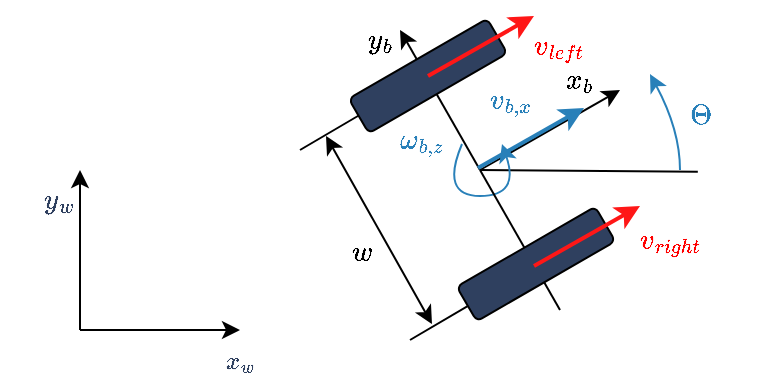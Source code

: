 <mxfile version="22.1.16" type="device">
  <diagram name="Page-1" id="2wCjeB2BCqXbrsJG6yFQ">
    <mxGraphModel dx="667" dy="460" grid="1" gridSize="10" guides="1" tooltips="1" connect="1" arrows="1" fold="1" page="1" pageScale="1" pageWidth="850" pageHeight="1100" math="1" shadow="0">
      <root>
        <mxCell id="0" />
        <mxCell id="1" parent="0" />
        <mxCell id="q5q8uRjG3jJ6PqbUAPb0-1" value="" style="endArrow=classic;html=1;rounded=0;" parent="1" edge="1">
          <mxGeometry width="50" height="50" relative="1" as="geometry">
            <mxPoint x="160" y="440" as="sourcePoint" />
            <mxPoint x="160" y="360" as="targetPoint" />
          </mxGeometry>
        </mxCell>
        <mxCell id="q5q8uRjG3jJ6PqbUAPb0-2" value="" style="endArrow=classic;html=1;rounded=0;" parent="1" edge="1">
          <mxGeometry width="50" height="50" relative="1" as="geometry">
            <mxPoint x="160" y="440" as="sourcePoint" />
            <mxPoint x="240" y="440" as="targetPoint" />
          </mxGeometry>
        </mxCell>
        <mxCell id="q5q8uRjG3jJ6PqbUAPb0-3" value="$$y_w$$" style="text;html=1;strokeColor=none;fillColor=none;align=center;verticalAlign=middle;whiteSpace=wrap;rounded=0;fontColor=#2F405F;" parent="1" vertex="1">
          <mxGeometry x="120" y="360" width="60" height="30" as="geometry" />
        </mxCell>
        <mxCell id="q5q8uRjG3jJ6PqbUAPb0-4" value="$$x_w$$" style="text;html=1;strokeColor=none;fillColor=none;align=center;verticalAlign=middle;whiteSpace=wrap;rounded=0;fontFamily=Times New Roman;fontColor=#2F405F;" parent="1" vertex="1">
          <mxGeometry x="210" y="440" width="60" height="30" as="geometry" />
        </mxCell>
        <mxCell id="q5q8uRjG3jJ6PqbUAPb0-8" value="$$y_b$$" style="text;html=1;strokeColor=none;fillColor=none;align=center;verticalAlign=middle;whiteSpace=wrap;rounded=0;" parent="1" vertex="1">
          <mxGeometry x="280" y="280" width="60" height="30" as="geometry" />
        </mxCell>
        <mxCell id="q5q8uRjG3jJ6PqbUAPb0-9" value="$$x_b$$" style="text;html=1;strokeColor=none;fillColor=none;align=center;verticalAlign=middle;whiteSpace=wrap;rounded=0;fontFamily=Helvetica;" parent="1" vertex="1">
          <mxGeometry x="380" y="300" width="60" height="30" as="geometry" />
        </mxCell>
        <mxCell id="q5q8uRjG3jJ6PqbUAPb0-6" value="" style="endArrow=classic;html=1;rounded=0;" parent="1" edge="1">
          <mxGeometry width="50" height="50" relative="1" as="geometry">
            <mxPoint x="360" y="360" as="sourcePoint" />
            <mxPoint x="320" y="290" as="targetPoint" />
          </mxGeometry>
        </mxCell>
        <mxCell id="q5q8uRjG3jJ6PqbUAPb0-12" value="" style="endArrow=classic;html=1;rounded=0;" parent="1" edge="1">
          <mxGeometry width="50" height="50" relative="1" as="geometry">
            <mxPoint x="360" y="360" as="sourcePoint" />
            <mxPoint x="430" y="320" as="targetPoint" />
          </mxGeometry>
        </mxCell>
        <mxCell id="q5q8uRjG3jJ6PqbUAPb0-19" value="" style="endArrow=none;html=1;rounded=0;entryX=0.988;entryY=1.03;entryDx=0;entryDy=0;entryPerimeter=0;" parent="1" edge="1">
          <mxGeometry width="50" height="50" relative="1" as="geometry">
            <mxPoint x="360" y="360" as="sourcePoint" />
            <mxPoint x="468.92" y="360.9" as="targetPoint" />
          </mxGeometry>
        </mxCell>
        <mxCell id="q5q8uRjG3jJ6PqbUAPb0-26" value="" style="curved=1;endArrow=classic;html=1;rounded=0;fontColor=#2980B9;strokeColor=#2980B9;" parent="1" edge="1">
          <mxGeometry width="50" height="50" relative="1" as="geometry">
            <mxPoint x="460" y="360" as="sourcePoint" />
            <mxPoint x="445" y="312" as="targetPoint" />
            <Array as="points">
              <mxPoint x="460" y="340" />
            </Array>
          </mxGeometry>
        </mxCell>
        <mxCell id="q5q8uRjG3jJ6PqbUAPb0-27" value="$$\Theta$$" style="text;html=1;align=center;verticalAlign=middle;resizable=0;points=[];autosize=1;strokeColor=none;fillColor=none;fontColor=#2980B9;" parent="1" vertex="1">
          <mxGeometry x="430" y="318" width="80" height="30" as="geometry" />
        </mxCell>
        <mxCell id="nqfxVOKmGKpuGtbRDlFu-1" value="$$v_{b,x}$$" style="text;html=1;align=center;verticalAlign=middle;resizable=0;points=[];autosize=1;strokeColor=none;fillColor=none;fontColor=#2980B9;" parent="1" vertex="1">
          <mxGeometry x="330" y="310" width="90" height="30" as="geometry" />
        </mxCell>
        <mxCell id="ujk3rQ-hGakSXP_pFLQ8-1" value="" style="endArrow=classic;html=1;strokeWidth=2;rounded=0;strokeColor=#2980B9;" parent="1" edge="1">
          <mxGeometry width="50" height="50" relative="1" as="geometry">
            <mxPoint x="359" y="359" as="sourcePoint" />
            <mxPoint x="412" y="329" as="targetPoint" />
          </mxGeometry>
        </mxCell>
        <mxCell id="ujk3rQ-hGakSXP_pFLQ8-2" value="" style="curved=1;endArrow=classic;html=1;rounded=0;strokeColor=#2980B9;" parent="1" edge="1">
          <mxGeometry width="50" height="50" relative="1" as="geometry">
            <mxPoint x="351" y="347" as="sourcePoint" />
            <mxPoint x="371" y="347" as="targetPoint" />
            <Array as="points">
              <mxPoint x="340" y="373" />
              <mxPoint x="380" y="373" />
            </Array>
          </mxGeometry>
        </mxCell>
        <mxCell id="ujk3rQ-hGakSXP_pFLQ8-3" value="$$\omega_{b,z}$$" style="text;html=1;align=center;verticalAlign=middle;resizable=0;points=[];autosize=1;strokeColor=none;fillColor=none;fontColor=#2980B9;" parent="1" vertex="1">
          <mxGeometry x="270" y="330" width="120" height="30" as="geometry" />
        </mxCell>
        <mxCell id="aD79GLXenc_BXTj8yPD3-1" value="" style="endArrow=none;html=1;rounded=0;" edge="1" parent="1">
          <mxGeometry width="50" height="50" relative="1" as="geometry">
            <mxPoint x="325" y="445" as="sourcePoint" />
            <mxPoint x="388" y="408" as="targetPoint" />
          </mxGeometry>
        </mxCell>
        <mxCell id="aD79GLXenc_BXTj8yPD3-2" value="" style="endArrow=none;html=1;rounded=0;" edge="1" parent="1">
          <mxGeometry width="50" height="50" relative="1" as="geometry">
            <mxPoint x="270" y="350" as="sourcePoint" />
            <mxPoint x="333" y="313" as="targetPoint" />
          </mxGeometry>
        </mxCell>
        <mxCell id="aD79GLXenc_BXTj8yPD3-3" value="" style="rounded=1;whiteSpace=wrap;html=1;rotation=-30;fillColor=#2F405F;" vertex="1" parent="1">
          <mxGeometry x="294" y="303" width="80" height="20" as="geometry" />
        </mxCell>
        <mxCell id="aD79GLXenc_BXTj8yPD3-9" value="" style="endArrow=classic;html=1;strokeWidth=2;rounded=0;strokeColor=#FF1717;" edge="1" parent="1">
          <mxGeometry width="50" height="50" relative="1" as="geometry">
            <mxPoint x="334" y="313" as="sourcePoint" />
            <mxPoint x="387" y="283" as="targetPoint" />
          </mxGeometry>
        </mxCell>
        <mxCell id="aD79GLXenc_BXTj8yPD3-10" value="$$v_{left}$$" style="text;html=1;align=center;verticalAlign=middle;resizable=0;points=[];autosize=1;strokeColor=none;fillColor=none;fontColor=#ff0000;" vertex="1" parent="1">
          <mxGeometry x="354" y="283" width="90" height="30" as="geometry" />
        </mxCell>
        <mxCell id="aD79GLXenc_BXTj8yPD3-11" value="" style="endArrow=none;html=1;rounded=0;strokeWidth=1;" edge="1" parent="1">
          <mxGeometry width="50" height="50" relative="1" as="geometry">
            <mxPoint x="360" y="360" as="sourcePoint" />
            <mxPoint x="400" y="430" as="targetPoint" />
          </mxGeometry>
        </mxCell>
        <mxCell id="aD79GLXenc_BXTj8yPD3-12" value="" style="rounded=1;whiteSpace=wrap;html=1;rotation=-30;fillColor=#2F405F;" vertex="1" parent="1">
          <mxGeometry x="348" y="397" width="80" height="20" as="geometry" />
        </mxCell>
        <mxCell id="aD79GLXenc_BXTj8yPD3-13" value="" style="endArrow=classic;startArrow=classic;html=1;rounded=0;" edge="1" parent="1">
          <mxGeometry width="50" height="50" relative="1" as="geometry">
            <mxPoint x="336" y="437" as="sourcePoint" />
            <mxPoint x="283" y="343" as="targetPoint" />
          </mxGeometry>
        </mxCell>
        <mxCell id="aD79GLXenc_BXTj8yPD3-14" value="$$w$$" style="text;strokeColor=none;fillColor=none;align=left;verticalAlign=middle;spacingLeft=4;spacingRight=4;overflow=hidden;points=[[0,0.5],[1,0.5]];portConstraint=eastwest;rotatable=0;whiteSpace=wrap;html=1;" vertex="1" parent="1">
          <mxGeometry x="290" y="380" width="80" height="30" as="geometry" />
        </mxCell>
        <mxCell id="aD79GLXenc_BXTj8yPD3-15" value="" style="endArrow=classic;html=1;strokeWidth=2;rounded=0;strokeColor=#FF1717;" edge="1" parent="1">
          <mxGeometry width="50" height="50" relative="1" as="geometry">
            <mxPoint x="387" y="408" as="sourcePoint" />
            <mxPoint x="440" y="378" as="targetPoint" />
          </mxGeometry>
        </mxCell>
        <mxCell id="aD79GLXenc_BXTj8yPD3-16" value="$$v_{right}$$" style="text;html=1;align=center;verticalAlign=middle;resizable=0;points=[];autosize=1;strokeColor=none;fillColor=none;fontColor=#ff0000;" vertex="1" parent="1">
          <mxGeometry x="410" y="380" width="90" height="30" as="geometry" />
        </mxCell>
      </root>
    </mxGraphModel>
  </diagram>
</mxfile>
